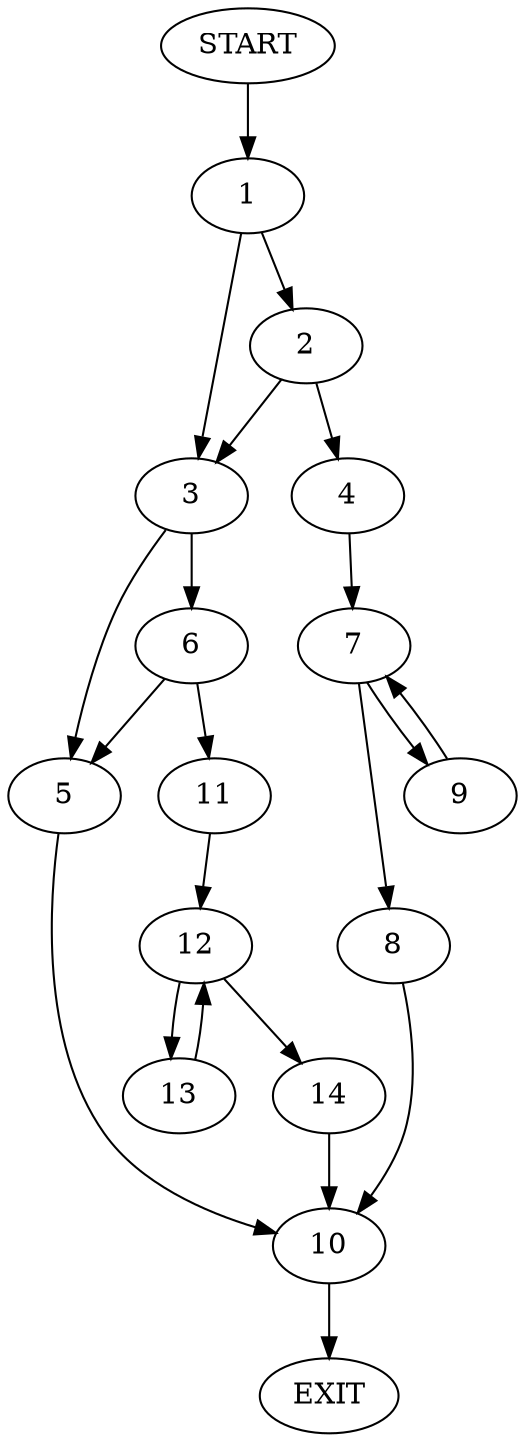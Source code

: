 digraph {
0 [label="START"]
15 [label="EXIT"]
0 -> 1
1 -> 2
1 -> 3
2 -> 3
2 -> 4
3 -> 5
3 -> 6
4 -> 7
7 -> 8
7 -> 9
9 -> 7
8 -> 10
10 -> 15
5 -> 10
6 -> 11
6 -> 5
11 -> 12
12 -> 13
12 -> 14
14 -> 10
13 -> 12
}

